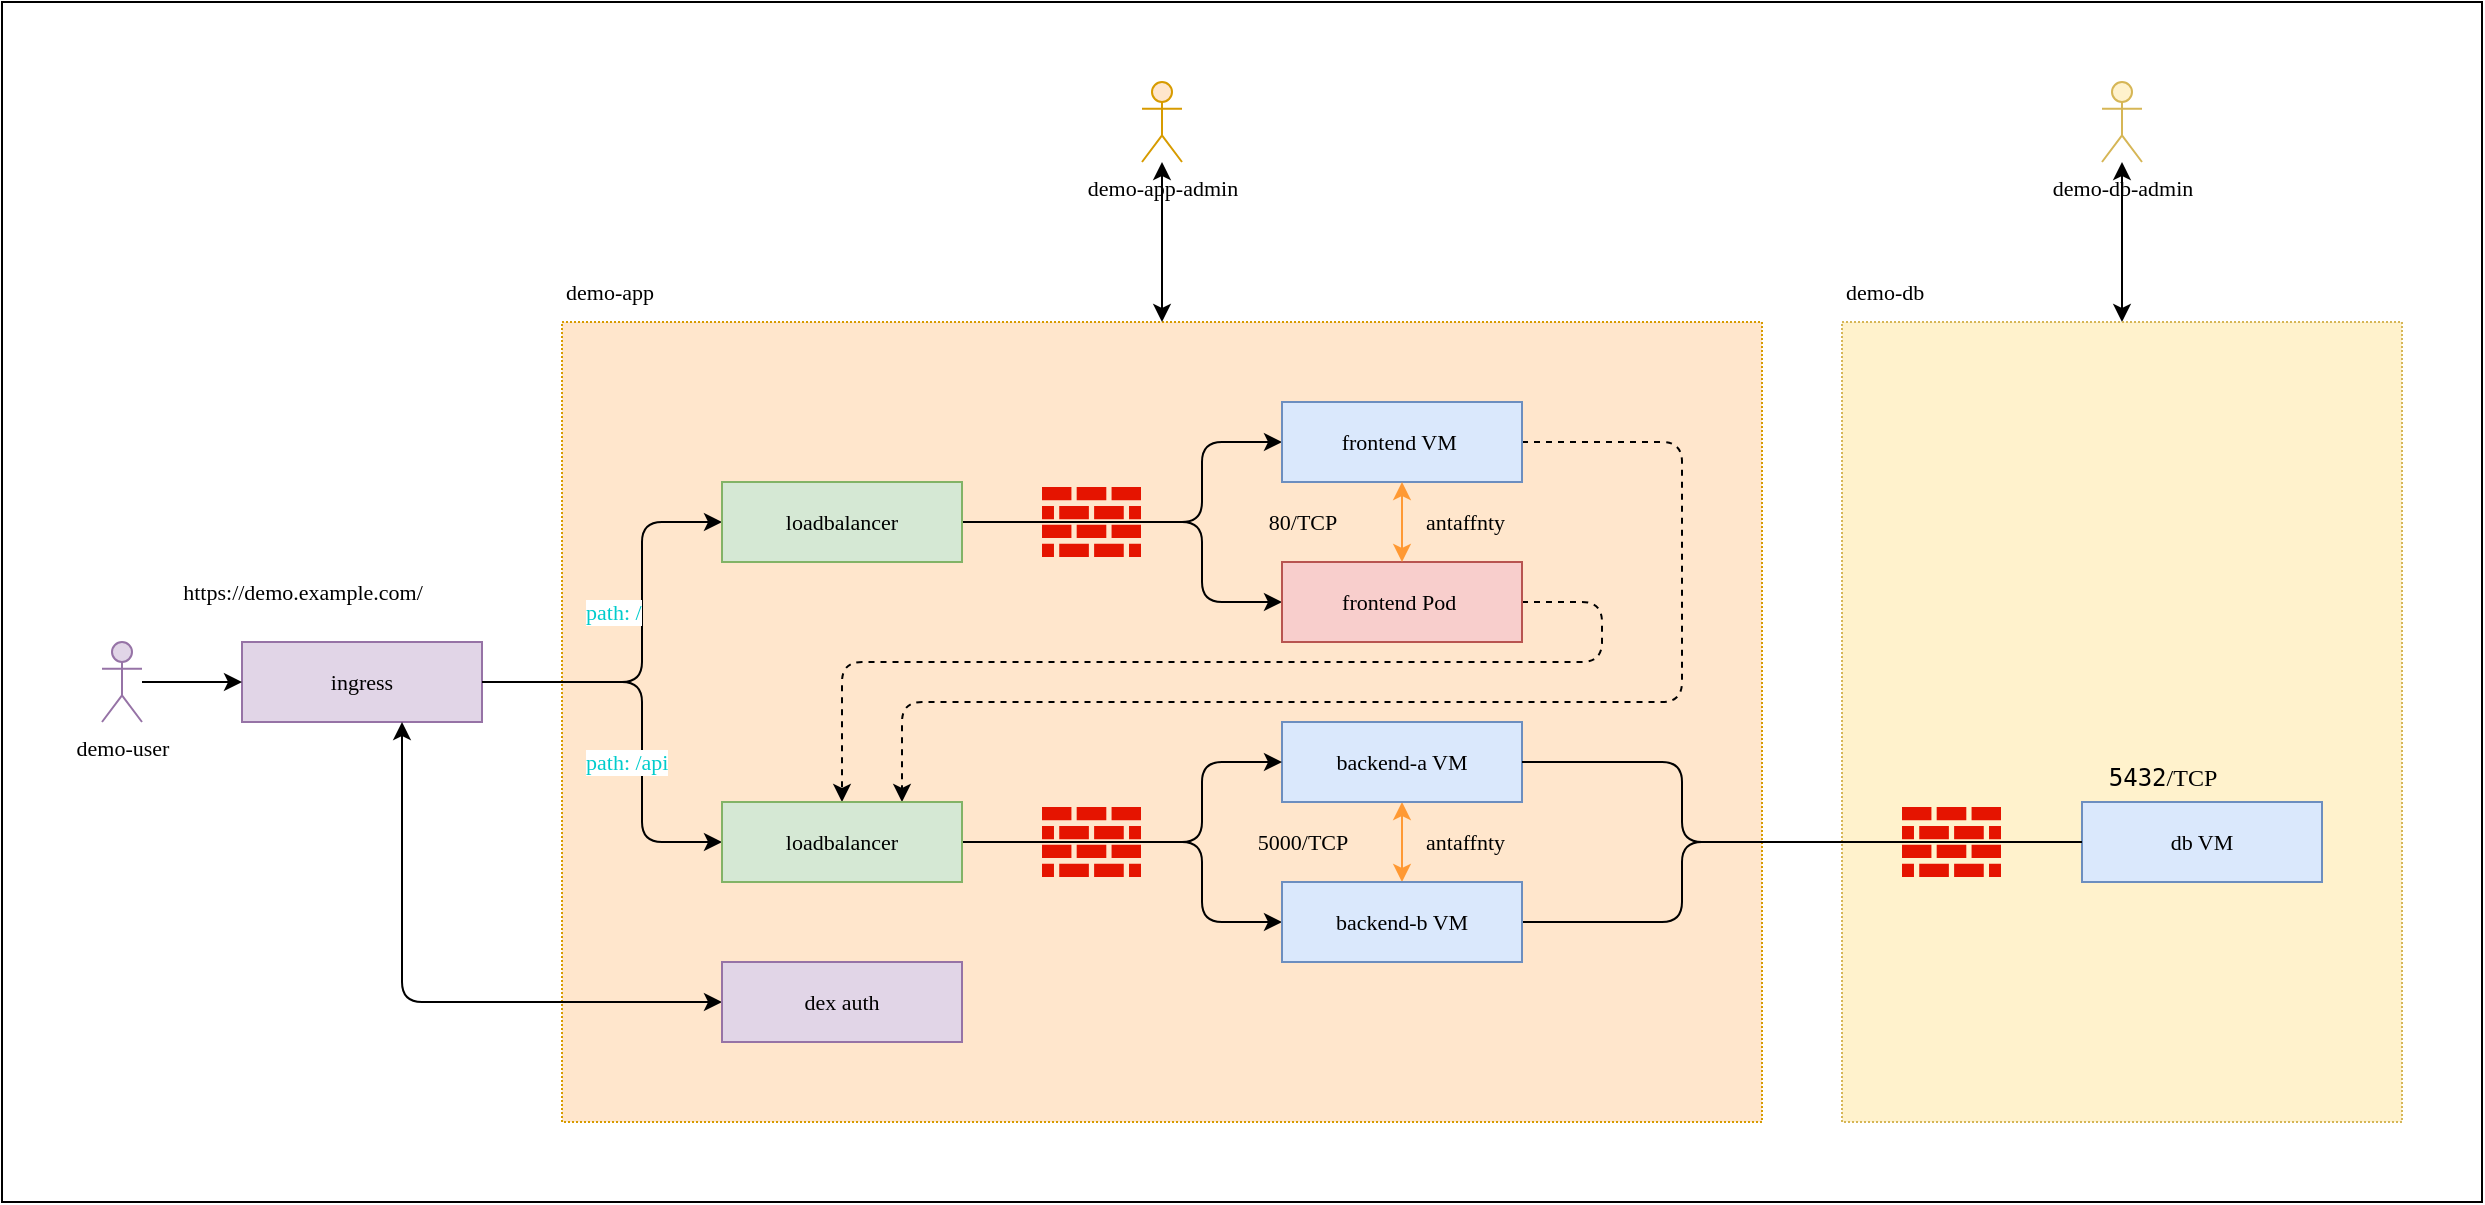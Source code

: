 <mxfile>
    <diagram id="h4PTGumwgIuKDRq8Zmf8" name="Page-1">
        <mxGraphModel dx="1284" dy="1109" grid="1" gridSize="10" guides="1" tooltips="1" connect="1" arrows="1" fold="1" page="0" pageScale="1" pageWidth="850" pageHeight="1100" math="0" shadow="0">
            <root>
                <mxCell id="0"/>
                <mxCell id="1" parent="0"/>
                <mxCell id="70" value="" style="rounded=0;whiteSpace=wrap;html=1;" parent="1" vertex="1">
                    <mxGeometry x="-200" y="-280" width="1240" height="600" as="geometry"/>
                </mxCell>
                <mxCell id="2" value="" style="rounded=0;whiteSpace=wrap;html=1;fillColor=#ffe6cc;fontFamily=JetBrains Mono;fontSource=https%3A%2F%2Ffonts.googleapis.com%2Fcss%3Ffamily%3DJetBrains%2BMono;fontSize=11;strokeWidth=1;dashed=1;dashPattern=1 1;strokeColor=#d79b00;" parent="1" vertex="1">
                    <mxGeometry x="80" y="-120" width="600" height="400" as="geometry"/>
                </mxCell>
                <mxCell id="3" value="demo-app" style="text;html=1;align=left;verticalAlign=middle;resizable=0;points=[];autosize=1;strokeColor=none;fillColor=none;fontFamily=JetBrains Mono;fontSource=https%3A%2F%2Ffonts.googleapis.com%2Fcss%3Ffamily%3DJetBrains%2BMono;fontSize=11;strokeWidth=1;" parent="1" vertex="1">
                    <mxGeometry x="80" y="-150" width="80" height="30" as="geometry"/>
                </mxCell>
                <mxCell id="9" style="edgeStyle=orthogonalEdgeStyle;html=1;exitX=1;exitY=0.5;exitDx=0;exitDy=0;fontFamily=JetBrains Mono;fontSource=https%3A%2F%2Ffonts.googleapis.com%2Fcss%3Ffamily%3DJetBrains%2BMono;fontSize=11;strokeWidth=1;entryX=0;entryY=0.5;entryDx=0;entryDy=0;" parent="1" source="4" target="14" edge="1">
                    <mxGeometry relative="1" as="geometry">
                        <Array as="points">
                            <mxPoint x="120" y="60"/>
                            <mxPoint x="120" y="-20"/>
                        </Array>
                    </mxGeometry>
                </mxCell>
                <mxCell id="4" value="ingress" style="rounded=0;whiteSpace=wrap;html=1;fontFamily=JetBrains Mono;fontSource=https%3A%2F%2Ffonts.googleapis.com%2Fcss%3Ffamily%3DJetBrains%2BMono;fillColor=#e1d5e7;fontSize=11;strokeWidth=1;strokeColor=#9673a6;" parent="1" vertex="1">
                    <mxGeometry x="-80" y="40" width="120" height="40" as="geometry"/>
                </mxCell>
                <mxCell id="6" style="edgeStyle=orthogonalEdgeStyle;html=1;exitX=0;exitY=0.5;exitDx=0;exitDy=0;fontFamily=JetBrains Mono;fontSource=https%3A%2F%2Ffonts.googleapis.com%2Fcss%3Ffamily%3DJetBrains%2BMono;fontSize=11;strokeWidth=1;startArrow=classic;startFill=1;" parent="1" source="5" target="4" edge="1">
                    <mxGeometry relative="1" as="geometry">
                        <Array as="points">
                            <mxPoint y="220"/>
                        </Array>
                    </mxGeometry>
                </mxCell>
                <mxCell id="5" value="dex auth" style="rounded=0;whiteSpace=wrap;html=1;fontFamily=JetBrains Mono;fontSource=https%3A%2F%2Ffonts.googleapis.com%2Fcss%3Ffamily%3DJetBrains%2BMono;fillColor=#e1d5e7;fontSize=11;strokeWidth=1;strokeColor=#9673a6;" parent="1" vertex="1">
                    <mxGeometry x="160" y="200" width="120" height="40" as="geometry"/>
                </mxCell>
                <mxCell id="8" style="edgeStyle=none;html=1;fontFamily=JetBrains Mono;fontSource=https%3A%2F%2Ffonts.googleapis.com%2Fcss%3Ffamily%3DJetBrains%2BMono;fontSize=11;strokeWidth=1;" parent="1" source="7" target="4" edge="1">
                    <mxGeometry relative="1" as="geometry"/>
                </mxCell>
                <mxCell id="7" value="demo-user" style="shape=umlActor;verticalLabelPosition=bottom;verticalAlign=top;html=1;outlineConnect=0;fontFamily=JetBrains Mono;fontSource=https%3A%2F%2Ffonts.googleapis.com%2Fcss%3Ffamily%3DJetBrains%2BMono;fillColor=#e1d5e7;fontSize=11;strokeWidth=1;strokeColor=#9673a6;" parent="1" vertex="1">
                    <mxGeometry x="-150" y="40" width="20" height="40" as="geometry"/>
                </mxCell>
                <mxCell id="18" style="edgeStyle=orthogonalEdgeStyle;html=1;fontFamily=JetBrains Mono;fontSource=https%3A%2F%2Ffonts.googleapis.com%2Fcss%3Ffamily%3DJetBrains%2BMono;fontSize=11;strokeWidth=1;entryX=0;entryY=0.5;entryDx=0;entryDy=0;" parent="1" source="14" target="15" edge="1">
                    <mxGeometry relative="1" as="geometry">
                        <Array as="points">
                            <mxPoint x="400" y="-20"/>
                            <mxPoint x="400" y="-60"/>
                        </Array>
                    </mxGeometry>
                </mxCell>
                <mxCell id="19" style="edgeStyle=orthogonalEdgeStyle;html=1;fontFamily=JetBrains Mono;fontSource=https%3A%2F%2Ffonts.googleapis.com%2Fcss%3Ffamily%3DJetBrains%2BMono;fontSize=11;strokeWidth=1;startArrow=none;exitX=1;exitY=0.5;exitDx=0;exitDy=0;entryX=0;entryY=0.5;entryDx=0;entryDy=0;" parent="1" source="14" target="16" edge="1">
                    <mxGeometry relative="1" as="geometry">
                        <Array as="points">
                            <mxPoint x="400" y="-20"/>
                            <mxPoint x="400" y="20"/>
                        </Array>
                    </mxGeometry>
                </mxCell>
                <mxCell id="14" value="loadbalancer" style="rounded=0;whiteSpace=wrap;html=1;fontFamily=JetBrains Mono;fontSource=https%3A%2F%2Ffonts.googleapis.com%2Fcss%3Ffamily%3DJetBrains%2BMono;fillColor=#d5e8d4;fontSize=11;strokeWidth=1;strokeColor=#82b366;" parent="1" vertex="1">
                    <mxGeometry x="160" y="-40" width="120" height="40" as="geometry"/>
                </mxCell>
                <mxCell id="43" style="edgeStyle=orthogonalEdgeStyle;html=1;exitX=1;exitY=0.5;exitDx=0;exitDy=0;strokeWidth=1;fontFamily=JetBrains Mono;fontSource=https%3A%2F%2Ffonts.googleapis.com%2Fcss%3Ffamily%3DJetBrains%2BMono;fontSize=11;dashed=1;entryX=0.75;entryY=0;entryDx=0;entryDy=0;" parent="1" source="15" target="48" edge="1">
                    <mxGeometry relative="1" as="geometry">
                        <mxPoint x="560" y="220" as="targetPoint"/>
                        <Array as="points">
                            <mxPoint x="640" y="-60"/>
                            <mxPoint x="640" y="70"/>
                            <mxPoint x="250" y="70"/>
                        </Array>
                    </mxGeometry>
                </mxCell>
                <mxCell id="15" value="frontend VM&amp;nbsp;" style="rounded=0;whiteSpace=wrap;html=1;fontFamily=JetBrains Mono;fontSource=https%3A%2F%2Ffonts.googleapis.com%2Fcss%3Ffamily%3DJetBrains%2BMono;fillColor=#dae8fc;fontSize=11;strokeWidth=1;strokeColor=#6c8ebf;" parent="1" vertex="1">
                    <mxGeometry x="440" y="-80" width="120" height="40" as="geometry"/>
                </mxCell>
                <mxCell id="42" style="edgeStyle=orthogonalEdgeStyle;html=1;exitX=1;exitY=0.5;exitDx=0;exitDy=0;entryX=0.5;entryY=0;entryDx=0;entryDy=0;strokeWidth=1;fontFamily=JetBrains Mono;fontSource=https%3A%2F%2Ffonts.googleapis.com%2Fcss%3Ffamily%3DJetBrains%2BMono;fontSize=11;dashed=1;" parent="1" source="16" target="48" edge="1">
                    <mxGeometry relative="1" as="geometry">
                        <Array as="points">
                            <mxPoint x="600" y="20"/>
                            <mxPoint x="600" y="50"/>
                            <mxPoint x="220" y="50"/>
                        </Array>
                    </mxGeometry>
                </mxCell>
                <mxCell id="16" value="frontend Pod&amp;nbsp;" style="rounded=0;whiteSpace=wrap;html=1;fontFamily=JetBrains Mono;fontSource=https%3A%2F%2Ffonts.googleapis.com%2Fcss%3Ffamily%3DJetBrains%2BMono;fillColor=#f8cecc;fontSize=11;strokeWidth=1;strokeColor=#b85450;" parent="1" vertex="1">
                    <mxGeometry x="440" width="120" height="40" as="geometry"/>
                </mxCell>
                <mxCell id="32" style="edgeStyle=orthogonalEdgeStyle;html=1;exitX=1;exitY=0.5;exitDx=0;exitDy=0;fontFamily=JetBrains Mono;fontSource=https%3A%2F%2Ffonts.googleapis.com%2Fcss%3Ffamily%3DJetBrains%2BMono;fontSize=11;strokeWidth=1;startArrow=none;" parent="1" source="46" target="28" edge="1">
                    <mxGeometry relative="1" as="geometry">
                        <Array as="points">
                            <mxPoint x="640" y="180"/>
                            <mxPoint x="640" y="140"/>
                        </Array>
                    </mxGeometry>
                </mxCell>
                <mxCell id="55" style="edgeStyle=orthogonalEdgeStyle;html=1;exitX=0.5;exitY=1;exitDx=0;exitDy=0;fontSize=11;endArrow=classic;endFill=1;startArrow=classic;startFill=1;strokeColor=#FF9933;fontFamily=JetBrains Mono;fontSource=https%3A%2F%2Ffonts.googleapis.com%2Fcss%3Ffamily%3DJetBrains%2BMono;" parent="1" source="17" target="46" edge="1">
                    <mxGeometry relative="1" as="geometry"/>
                </mxCell>
                <mxCell id="17" value="backend-a VM" style="rounded=0;whiteSpace=wrap;html=1;fontFamily=JetBrains Mono;fontSource=https%3A%2F%2Ffonts.googleapis.com%2Fcss%3Ffamily%3DJetBrains%2BMono;fillColor=#dae8fc;fontSize=11;strokeWidth=1;strokeColor=#6c8ebf;" parent="1" vertex="1">
                    <mxGeometry x="440" y="80" width="120" height="40" as="geometry"/>
                </mxCell>
                <mxCell id="69" style="edgeStyle=orthogonalEdgeStyle;html=1;exitX=0.5;exitY=0;exitDx=0;exitDy=0;strokeColor=default;fontFamily=JetBrains Mono;fontSource=https%3A%2F%2Ffonts.googleapis.com%2Fcss%3Ffamily%3DJetBrains%2BMono;fontSize=12;fontColor=#000000;startArrow=classic;startFill=1;endArrow=classic;endFill=1;" parent="1" source="22" target="68" edge="1">
                    <mxGeometry relative="1" as="geometry"/>
                </mxCell>
                <mxCell id="22" value="" style="rounded=0;whiteSpace=wrap;html=1;fillColor=#fff2cc;fontFamily=JetBrains Mono;fontSource=https%3A%2F%2Ffonts.googleapis.com%2Fcss%3Ffamily%3DJetBrains%2BMono;fontSize=11;strokeWidth=1;dashed=1;dashPattern=1 1;strokeColor=#d6b656;" parent="1" vertex="1">
                    <mxGeometry x="720" y="-120" width="280" height="400" as="geometry"/>
                </mxCell>
                <mxCell id="23" value="demo-db" style="text;html=1;align=left;verticalAlign=middle;resizable=0;points=[];autosize=1;strokeColor=none;fillColor=none;fontFamily=JetBrains Mono;fontSource=https%3A%2F%2Ffonts.googleapis.com%2Fcss%3Ffamily%3DJetBrains%2BMono;fontSize=11;strokeWidth=1;" parent="1" vertex="1">
                    <mxGeometry x="720" y="-150" width="70" height="30" as="geometry"/>
                </mxCell>
                <mxCell id="28" value="db VM" style="rounded=0;whiteSpace=wrap;html=1;fontFamily=JetBrains Mono;fontSource=https%3A%2F%2Ffonts.googleapis.com%2Fcss%3Ffamily%3DJetBrains%2BMono;fillColor=#dae8fc;fontSize=11;strokeWidth=1;strokeColor=#6c8ebf;" parent="1" vertex="1">
                    <mxGeometry x="840" y="120" width="120" height="40" as="geometry"/>
                </mxCell>
                <mxCell id="33" value="https://demo.example.com/" style="text;html=1;align=center;verticalAlign=middle;resizable=0;points=[];autosize=1;strokeColor=none;fillColor=none;fontSize=11;fontFamily=JetBrains Mono;strokeWidth=1;fontSource=https%3A%2F%2Ffonts.googleapis.com%2Fcss%3Ffamily%3DJetBrains%2BMono;" parent="1" vertex="1">
                    <mxGeometry x="-145" width="190" height="30" as="geometry"/>
                </mxCell>
                <mxCell id="35" value="" style="verticalLabelPosition=bottom;sketch=0;html=1;fillColor=#e51400;strokeColor=#B20000;verticalAlign=top;pointerEvents=1;align=center;shape=mxgraph.cisco_safe.security_icons.firewall;strokeWidth=1;fontFamily=JetBrains Mono;fontSource=https%3A%2F%2Ffonts.googleapis.com%2Fcss%3Ffamily%3DJetBrains%2BMono;fontSize=11;fontColor=#ffffff;" parent="1" vertex="1">
                    <mxGeometry x="750" y="122.5" width="49.5" height="35" as="geometry"/>
                </mxCell>
                <mxCell id="36" value="" style="verticalLabelPosition=bottom;sketch=0;html=1;fillColor=#e51400;strokeColor=#B20000;verticalAlign=top;pointerEvents=1;align=center;shape=mxgraph.cisco_safe.security_icons.firewall;strokeWidth=1;fontFamily=JetBrains Mono;fontSource=https%3A%2F%2Ffonts.googleapis.com%2Fcss%3Ffamily%3DJetBrains%2BMono;fontSize=11;fontColor=#ffffff;" parent="1" vertex="1">
                    <mxGeometry x="320" y="-37.5" width="49.5" height="35" as="geometry"/>
                </mxCell>
                <mxCell id="39" value="" style="verticalLabelPosition=bottom;sketch=0;html=1;fillColor=#e51400;strokeColor=#B20000;verticalAlign=top;pointerEvents=1;align=center;shape=mxgraph.cisco_safe.security_icons.firewall;strokeWidth=1;fontFamily=JetBrains Mono;fontSource=https%3A%2F%2Ffonts.googleapis.com%2Fcss%3Ffamily%3DJetBrains%2BMono;fontSize=11;fontColor=#ffffff;" parent="1" vertex="1">
                    <mxGeometry x="320" y="122.5" width="49.5" height="35" as="geometry"/>
                </mxCell>
                <mxCell id="49" value="" style="edgeStyle=orthogonalEdgeStyle;html=1;exitX=1;exitY=0.5;exitDx=0;exitDy=0;entryX=0;entryY=0.5;entryDx=0;entryDy=0;strokeWidth=1;fontFamily=JetBrains Mono;fontSource=https%3A%2F%2Ffonts.googleapis.com%2Fcss%3Ffamily%3DJetBrains%2BMono;fontSize=11;endArrow=classic;endFill=1;" parent="1" source="4" target="48" edge="1">
                    <mxGeometry relative="1" as="geometry">
                        <Array as="points">
                            <mxPoint x="40" y="60"/>
                            <mxPoint x="120" y="60"/>
                            <mxPoint x="120" y="140"/>
                        </Array>
                        <mxPoint x="40" y="100" as="sourcePoint"/>
                        <mxPoint x="440" y="100" as="targetPoint"/>
                    </mxGeometry>
                </mxCell>
                <mxCell id="50" style="edgeStyle=orthogonalEdgeStyle;html=1;exitX=1;exitY=0.5;exitDx=0;exitDy=0;entryX=0;entryY=0.5;entryDx=0;entryDy=0;fontFamily=JetBrains Mono;fontSource=https%3A%2F%2Ffonts.googleapis.com%2Fcss%3Ffamily%3DJetBrains%2BMono;fontSize=11;" parent="1" source="48" target="17" edge="1">
                    <mxGeometry relative="1" as="geometry">
                        <Array as="points">
                            <mxPoint x="400" y="140"/>
                            <mxPoint x="400" y="100"/>
                        </Array>
                    </mxGeometry>
                </mxCell>
                <mxCell id="52" style="edgeStyle=orthogonalEdgeStyle;html=1;exitX=1;exitY=0.5;exitDx=0;exitDy=0;fontFamily=JetBrains Mono;fontSource=https%3A%2F%2Ffonts.googleapis.com%2Fcss%3Ffamily%3DJetBrains%2BMono;fontSize=11;" parent="1" source="48" target="46" edge="1">
                    <mxGeometry relative="1" as="geometry">
                        <Array as="points">
                            <mxPoint x="400" y="140"/>
                            <mxPoint x="400" y="180"/>
                        </Array>
                    </mxGeometry>
                </mxCell>
                <mxCell id="48" value="loadbalancer" style="rounded=0;whiteSpace=wrap;html=1;fontFamily=JetBrains Mono;fontSource=https%3A%2F%2Ffonts.googleapis.com%2Fcss%3Ffamily%3DJetBrains%2BMono;fillColor=#d5e8d4;fontSize=11;strokeWidth=1;strokeColor=#82b366;" parent="1" vertex="1">
                    <mxGeometry x="160" y="120" width="120" height="40" as="geometry"/>
                </mxCell>
                <mxCell id="51" value="" style="edgeStyle=orthogonalEdgeStyle;html=1;exitX=1;exitY=0.5;exitDx=0;exitDy=0;fontFamily=JetBrains Mono;fontSource=https%3A%2F%2Ffonts.googleapis.com%2Fcss%3Ffamily%3DJetBrains%2BMono;fontSize=11;strokeWidth=1;endArrow=none;entryX=0;entryY=0.5;entryDx=0;entryDy=0;" parent="1" source="17" target="28" edge="1">
                    <mxGeometry relative="1" as="geometry">
                        <mxPoint x="500" y="120" as="sourcePoint"/>
                        <mxPoint x="500" y="440" as="targetPoint"/>
                        <Array as="points">
                            <mxPoint x="640" y="100"/>
                            <mxPoint x="640" y="140"/>
                        </Array>
                    </mxGeometry>
                </mxCell>
                <mxCell id="46" value="backend-b VM" style="rounded=0;whiteSpace=wrap;html=1;fontFamily=JetBrains Mono;fontSource=https%3A%2F%2Ffonts.googleapis.com%2Fcss%3Ffamily%3DJetBrains%2BMono;fillColor=#dae8fc;fontSize=11;strokeWidth=1;strokeColor=#6c8ebf;" parent="1" vertex="1">
                    <mxGeometry x="440" y="160" width="120" height="40" as="geometry"/>
                </mxCell>
                <mxCell id="45" value="&lt;font style=&quot;font-size: 11px;&quot;&gt;path: /api&lt;/font&gt;" style="text;html=1;align=left;verticalAlign=middle;resizable=0;points=[];autosize=1;strokeColor=none;fillColor=none;fontSize=11;fontFamily=JetBrains Mono;fontColor=#00CCCC;fontSource=https%3A%2F%2Ffonts.googleapis.com%2Fcss%3Ffamily%3DJetBrains%2BMono;labelBackgroundColor=default;" parent="1" vertex="1">
                    <mxGeometry x="90" y="85" width="90" height="30" as="geometry"/>
                </mxCell>
                <mxCell id="44" value="path: /" style="text;html=1;align=left;verticalAlign=middle;resizable=0;points=[];autosize=1;strokeColor=none;fillColor=none;fontSize=11;fontFamily=JetBrains Mono;fontColor=#00CCCC;labelBackgroundColor=default;fontSource=https%3A%2F%2Ffonts.googleapis.com%2Fcss%3Ffamily%3DJetBrains%2BMono;" parent="1" vertex="1">
                    <mxGeometry x="90" y="10" width="70" height="30" as="geometry"/>
                </mxCell>
                <mxCell id="56" value="antaffnty" style="text;html=1;align=left;verticalAlign=middle;resizable=0;points=[];autosize=1;strokeColor=none;fillColor=none;fontSize=11;fontFamily=JetBrains Mono;fontSource=https%3A%2F%2Ffonts.googleapis.com%2Fcss%3Ffamily%3DJetBrains%2BMono;" parent="1" vertex="1">
                    <mxGeometry x="510" y="125" width="80" height="30" as="geometry"/>
                </mxCell>
                <mxCell id="57" style="edgeStyle=orthogonalEdgeStyle;html=1;exitX=0.5;exitY=1;exitDx=0;exitDy=0;fontSize=11;endArrow=classic;endFill=1;startArrow=classic;startFill=1;strokeColor=#FF9933;fontFamily=JetBrains Mono;fontSource=https%3A%2F%2Ffonts.googleapis.com%2Fcss%3Ffamily%3DJetBrains%2BMono;" parent="1" source="15" edge="1">
                    <mxGeometry relative="1" as="geometry">
                        <mxPoint x="510.0" y="130" as="sourcePoint"/>
                        <mxPoint x="500" as="targetPoint"/>
                    </mxGeometry>
                </mxCell>
                <mxCell id="58" value="antaffnty" style="text;html=1;align=left;verticalAlign=middle;resizable=0;points=[];autosize=1;strokeColor=none;fillColor=none;fontSize=11;fontFamily=JetBrains Mono;fontSource=https%3A%2F%2Ffonts.googleapis.com%2Fcss%3Ffamily%3DJetBrains%2BMono;" parent="1" vertex="1">
                    <mxGeometry x="510" y="-35" width="80" height="30" as="geometry"/>
                </mxCell>
                <mxCell id="60" value="&lt;font color=&quot;#000000&quot;&gt;5000/TCP&lt;/font&gt;" style="text;html=1;align=center;verticalAlign=middle;resizable=0;points=[];autosize=1;strokeColor=none;fillColor=none;fontSize=11;fontFamily=JetBrains Mono;fontColor=#00CCCC;" parent="1" vertex="1">
                    <mxGeometry x="410" y="125" width="80" height="30" as="geometry"/>
                </mxCell>
                <mxCell id="61" value="&lt;font color=&quot;#000000&quot;&gt;80/TCP&lt;/font&gt;" style="text;html=1;align=center;verticalAlign=middle;resizable=0;points=[];autosize=1;strokeColor=none;fillColor=none;fontSize=11;fontFamily=JetBrains Mono;fontColor=#00CCCC;" parent="1" vertex="1">
                    <mxGeometry x="420" y="-35" width="60" height="30" as="geometry"/>
                </mxCell>
                <mxCell id="62" value="&lt;font style=&quot;font-size: 12px;&quot; color=&quot;#000000&quot;&gt;&lt;span style=&quot;font-family: &amp;quot;JetBrainsMono Nerd Font&amp;quot;, &amp;quot;Droid Sans Mono&amp;quot;, &amp;quot;monospace&amp;quot;, monospace;&quot;&gt;5432&lt;/span&gt;/TCP&lt;/font&gt;" style="text;html=1;align=center;verticalAlign=middle;resizable=0;points=[];autosize=1;strokeColor=none;fillColor=none;fontSize=11;fontFamily=JetBrains Mono;fontColor=#00CCCC;" parent="1" vertex="1">
                    <mxGeometry x="840" y="92.5" width="80" height="30" as="geometry"/>
                </mxCell>
                <mxCell id="66" value="" style="edgeStyle=orthogonalEdgeStyle;html=1;strokeColor=default;fontFamily=JetBrains Mono;fontSource=https%3A%2F%2Ffonts.googleapis.com%2Fcss%3Ffamily%3DJetBrains%2BMono;fontSize=12;fontColor=#000000;startArrow=classic;startFill=1;endArrow=classic;endFill=1;" parent="1" source="63" target="2" edge="1">
                    <mxGeometry relative="1" as="geometry"/>
                </mxCell>
                <mxCell id="63" value="demo-app-admin" style="shape=umlActor;verticalLabelPosition=bottom;verticalAlign=top;html=1;outlineConnect=0;fontFamily=JetBrains Mono;fontSource=https%3A%2F%2Ffonts.googleapis.com%2Fcss%3Ffamily%3DJetBrains%2BMono;fillColor=#ffe6cc;fontSize=11;strokeWidth=1;strokeColor=#d79b00;" parent="1" vertex="1">
                    <mxGeometry x="370" y="-240" width="20" height="40" as="geometry"/>
                </mxCell>
                <mxCell id="68" value="demo-db-admin" style="shape=umlActor;verticalLabelPosition=bottom;verticalAlign=top;html=1;outlineConnect=0;fontFamily=JetBrains Mono;fontSource=https%3A%2F%2Ffonts.googleapis.com%2Fcss%3Ffamily%3DJetBrains%2BMono;fillColor=#fff2cc;fontSize=11;strokeWidth=1;strokeColor=#d6b656;" parent="1" vertex="1">
                    <mxGeometry x="850" y="-240" width="20" height="40" as="geometry"/>
                </mxCell>
            </root>
        </mxGraphModel>
    </diagram>
</mxfile>
